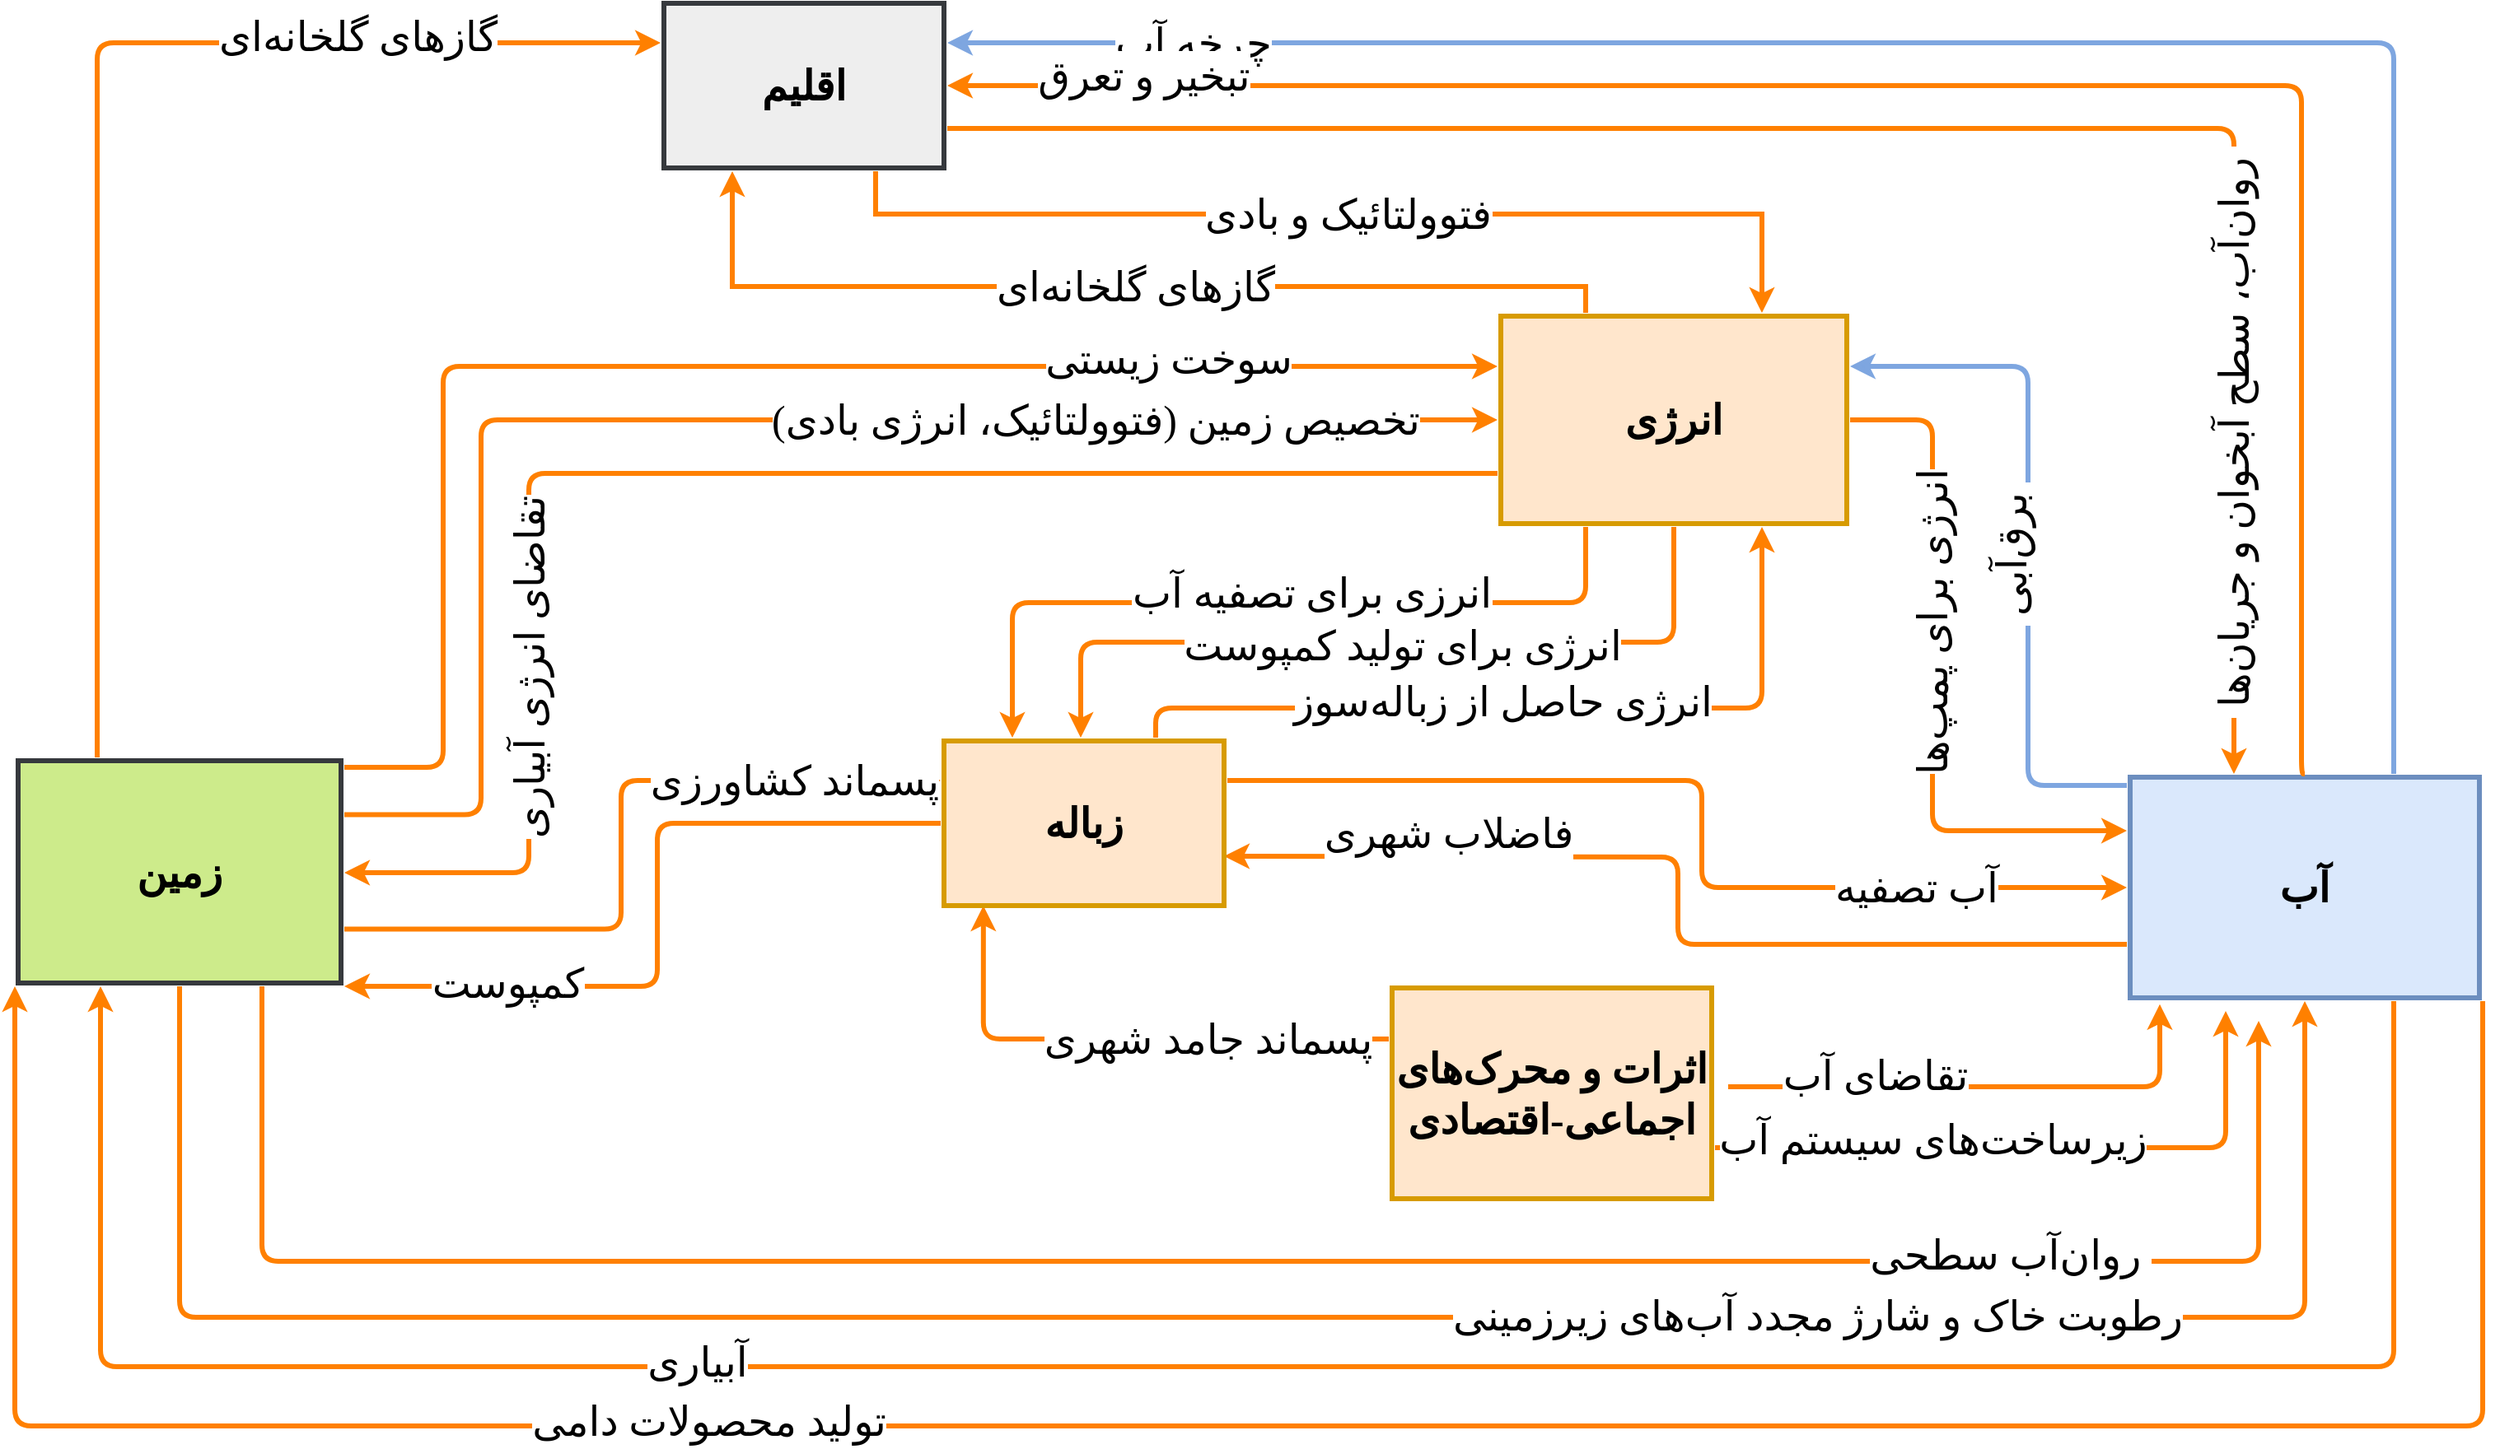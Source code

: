 <mxfile version="15.0.6" type="github">
  <diagram id="HV1YXaSZT8gSFi5pHb_S" name="Page-1">
    <mxGraphModel dx="1736" dy="964" grid="0" gridSize="10" guides="1" tooltips="1" connect="1" arrows="1" fold="1" page="1" pageScale="1" pageWidth="1600" pageHeight="900" math="0" shadow="0">
      <root>
        <mxCell id="0" />
        <mxCell id="1" parent="0" />
        <mxCell id="U-HPWR_DPuELKlg10GO_-75" value="&lt;font style=&quot;font-size: 25px;&quot; face=&quot;b nazanin&quot;&gt;گازهای گلخانه‌ای&lt;/font&gt;" style="edgeStyle=orthogonalEdgeStyle;rounded=0;jumpStyle=none;orthogonalLoop=1;jettySize=auto;html=1;exitX=0.25;exitY=0;exitDx=0;exitDy=0;entryX=0.25;entryY=1;entryDx=0;entryDy=0;strokeColor=#FF8000;strokeWidth=3;verticalAlign=middle;horizontal=1;fontSize=25;" edge="1" parent="1" source="U-HPWR_DPuELKlg10GO_-1" target="U-HPWR_DPuELKlg10GO_-3">
          <mxGeometry x="-0.041" relative="1" as="geometry">
            <Array as="points">
              <mxPoint x="1022" y="182" />
              <mxPoint x="504" y="182" />
            </Array>
            <mxPoint as="offset" />
          </mxGeometry>
        </mxCell>
        <mxCell id="U-HPWR_DPuELKlg10GO_-87" value="&lt;font style=&quot;font-size: 25px;&quot; face=&quot;b nazanin&quot;&gt;انرزی برای تصفیه آب&lt;/font&gt;" style="edgeStyle=orthogonalEdgeStyle;rounded=1;jumpStyle=none;orthogonalLoop=1;jettySize=auto;html=1;exitX=0.25;exitY=1;exitDx=0;exitDy=0;entryX=0.25;entryY=0;entryDx=0;entryDy=0;strokeColor=#FF8000;strokeWidth=3;verticalAlign=middle;fontSize=25;" edge="1" parent="1" source="U-HPWR_DPuELKlg10GO_-1" target="U-HPWR_DPuELKlg10GO_-77">
          <mxGeometry x="-0.108" y="-6" relative="1" as="geometry">
            <Array as="points">
              <mxPoint x="1022" y="374" />
              <mxPoint x="674" y="374" />
            </Array>
            <mxPoint as="offset" />
          </mxGeometry>
        </mxCell>
        <mxCell id="U-HPWR_DPuELKlg10GO_-88" style="edgeStyle=orthogonalEdgeStyle;rounded=1;jumpStyle=none;orthogonalLoop=1;jettySize=auto;html=1;exitX=0.5;exitY=1;exitDx=0;exitDy=0;strokeColor=#FF8000;strokeWidth=3;verticalAlign=middle;fontSize=25;" edge="1" parent="1" source="U-HPWR_DPuELKlg10GO_-1" target="U-HPWR_DPuELKlg10GO_-77">
          <mxGeometry relative="1" as="geometry">
            <Array as="points">
              <mxPoint x="1075" y="398" />
              <mxPoint x="715" y="398" />
            </Array>
          </mxGeometry>
        </mxCell>
        <mxCell id="U-HPWR_DPuELKlg10GO_-91" value="&lt;font style=&quot;font-size: 25px;&quot;&gt;انرژی برای تولید کمپوست&lt;/font&gt;" style="edgeLabel;html=1;align=center;verticalAlign=middle;resizable=0;points=[];fontSize=25;fontFamily=b nazanin;" vertex="1" connectable="0" parent="U-HPWR_DPuELKlg10GO_-88">
          <mxGeometry x="-0.211" relative="1" as="geometry">
            <mxPoint x="-43" y="2" as="offset" />
          </mxGeometry>
        </mxCell>
        <mxCell id="U-HPWR_DPuELKlg10GO_-1" value="&lt;font style=&quot;font-size: 25px;&quot; face=&quot;b nazanin&quot;&gt;&lt;b style=&quot;font-size: 25px;&quot;&gt;انرژی&lt;/b&gt;&lt;/font&gt;" style="rounded=0;whiteSpace=wrap;html=1;strokeWidth=3;perimeterSpacing=2;shadow=0;glass=0;fillColor=#ffe6cc;strokeColor=#d79b00;fontSize=25;" vertex="1" parent="1">
          <mxGeometry x="970" y="200" width="210" height="126" as="geometry" />
        </mxCell>
        <mxCell id="U-HPWR_DPuELKlg10GO_-76" value="&lt;font style=&quot;font-size: 25px;&quot; face=&quot;b nazanin&quot;&gt;فتوولتائیک و بادی&lt;/font&gt;" style="edgeStyle=orthogonalEdgeStyle;rounded=0;jumpStyle=none;orthogonalLoop=1;jettySize=auto;html=1;exitX=0.75;exitY=1;exitDx=0;exitDy=0;entryX=0.75;entryY=0;entryDx=0;entryDy=0;strokeColor=#FF8000;strokeWidth=3;verticalAlign=middle;horizontal=1;fontSize=25;" edge="1" parent="1" source="U-HPWR_DPuELKlg10GO_-3" target="U-HPWR_DPuELKlg10GO_-1">
          <mxGeometry relative="1" as="geometry">
            <Array as="points">
              <mxPoint x="591" y="138" />
              <mxPoint x="1129" y="138" />
            </Array>
          </mxGeometry>
        </mxCell>
        <mxCell id="U-HPWR_DPuELKlg10GO_-3" value="&lt;font style=&quot;font-size: 25px;&quot; face=&quot;b nazanin&quot;&gt;&lt;b style=&quot;font-size: 25px;&quot;&gt;اقلیم&lt;/b&gt;&lt;/font&gt;" style="rounded=0;whiteSpace=wrap;html=1;strokeWidth=3;perimeterSpacing=2;shadow=0;glass=0;fillColor=#eeeeee;strokeColor=#36393d;fontSize=25;" vertex="1" parent="1">
          <mxGeometry x="462" y="10" width="170" height="100" as="geometry" />
        </mxCell>
        <mxCell id="U-HPWR_DPuELKlg10GO_-69" style="edgeStyle=orthogonalEdgeStyle;rounded=1;jumpStyle=none;orthogonalLoop=1;jettySize=auto;html=1;exitX=0.25;exitY=0;exitDx=0;exitDy=0;entryX=0;entryY=0.25;entryDx=0;entryDy=0;strokeColor=#FF8000;strokeWidth=3;verticalAlign=middle;fontSize=25;" edge="1" parent="1" source="U-HPWR_DPuELKlg10GO_-4" target="U-HPWR_DPuELKlg10GO_-3">
          <mxGeometry relative="1" as="geometry">
            <Array as="points">
              <mxPoint x="118" y="34" />
            </Array>
          </mxGeometry>
        </mxCell>
        <mxCell id="U-HPWR_DPuELKlg10GO_-70" value="&lt;font style=&quot;font-size: 25px;&quot; face=&quot;b nazanin&quot;&gt;گازهای گلخانه‌ای&lt;/font&gt;" style="edgeLabel;html=1;align=center;verticalAlign=middle;resizable=0;points=[];fontSize=25;" vertex="1" connectable="0" parent="U-HPWR_DPuELKlg10GO_-69">
          <mxGeometry x="0.143" y="4" relative="1" as="geometry">
            <mxPoint x="148" as="offset" />
          </mxGeometry>
        </mxCell>
        <mxCell id="U-HPWR_DPuELKlg10GO_-78" value="&lt;font style=&quot;font-size: 25px;&quot; face=&quot;b nazanin&quot;&gt;پسماند کشاورزی&lt;/font&gt;" style="edgeStyle=orthogonalEdgeStyle;rounded=1;jumpStyle=none;orthogonalLoop=1;jettySize=auto;html=1;strokeColor=#FF8000;strokeWidth=3;verticalAlign=middle;entryX=0;entryY=0.25;entryDx=0;entryDy=0;exitX=1;exitY=0.75;exitDx=0;exitDy=0;fontSize=25;" edge="1" parent="1" source="U-HPWR_DPuELKlg10GO_-4" target="U-HPWR_DPuELKlg10GO_-77">
          <mxGeometry x="0.605" relative="1" as="geometry">
            <mxPoint x="332" y="670" as="sourcePoint" />
            <Array as="points">
              <mxPoint x="436" y="572" />
              <mxPoint x="436" y="482" />
            </Array>
            <mxPoint as="offset" />
          </mxGeometry>
        </mxCell>
        <mxCell id="U-HPWR_DPuELKlg10GO_-4" value="&lt;font face=&quot;b nazanin&quot; style=&quot;font-size: 25px;&quot;&gt;&lt;span style=&quot;font-size: 25px;&quot;&gt;&lt;b style=&quot;font-size: 25px;&quot;&gt;زمین&lt;/b&gt;&lt;/span&gt;&lt;/font&gt;" style="rounded=0;whiteSpace=wrap;html=1;strokeWidth=3;perimeterSpacing=2;shadow=0;glass=0;fillColor=#cdeb8b;strokeColor=#36393d;fontSize=25;" vertex="1" parent="1">
          <mxGeometry x="70" y="470" width="196" height="135" as="geometry" />
        </mxCell>
        <mxCell id="U-HPWR_DPuELKlg10GO_-5" value="&lt;font face=&quot;b nazanin&quot; style=&quot;font-size: 25px;&quot;&gt;&lt;span style=&quot;font-size: 25px;&quot;&gt;&lt;b style=&quot;font-size: 25px;&quot;&gt;آب&lt;/b&gt;&lt;/span&gt;&lt;/font&gt;" style="rounded=0;whiteSpace=wrap;html=1;strokeWidth=3;perimeterSpacing=2;shadow=0;glass=0;fillColor=#dae8fc;strokeColor=#6c8ebf;fontSize=25;rotation=0;" vertex="1" parent="1">
          <mxGeometry x="1352" y="480" width="212" height="134" as="geometry" />
        </mxCell>
        <mxCell id="U-HPWR_DPuELKlg10GO_-26" value="&lt;font style=&quot;font-size: 25px;&quot; face=&quot;b nazanin&quot;&gt;انرژی برای پمپ‌ها&lt;/font&gt;" style="edgeStyle=elbowEdgeStyle;elbow=horizontal;endArrow=classic;html=1;strokeWidth=3;fillColor=#ffcc99;strokeColor=#FF8000;exitX=1;exitY=0.5;exitDx=0;exitDy=0;horizontal=0;fontSize=25;entryX=0;entryY=0.25;entryDx=0;entryDy=0;" edge="1" parent="1" source="U-HPWR_DPuELKlg10GO_-1" target="U-HPWR_DPuELKlg10GO_-5">
          <mxGeometry x="-0.176" width="50" height="50" relative="1" as="geometry">
            <mxPoint x="888" y="380" as="sourcePoint" />
            <mxPoint x="1292" y="510" as="targetPoint" />
            <Array as="points">
              <mxPoint x="1232" y="368" />
              <mxPoint x="1134" y="414" />
              <mxPoint x="1085" y="490" />
            </Array>
            <mxPoint y="1" as="offset" />
          </mxGeometry>
        </mxCell>
        <mxCell id="U-HPWR_DPuELKlg10GO_-31" value="&lt;font style=&quot;font-size: 25px;&quot; face=&quot;b nazanin&quot;&gt;آب تصفیه&lt;/font&gt;" style="edgeStyle=elbowEdgeStyle;elbow=horizontal;endArrow=classic;html=1;strokeWidth=3;fillColor=#ffcc99;strokeColor=#FF8000;exitX=1;exitY=0.25;exitDx=0;exitDy=0;fontSize=25;entryX=0;entryY=0.5;entryDx=0;entryDy=0;" edge="1" parent="1" source="U-HPWR_DPuELKlg10GO_-77" target="U-HPWR_DPuELKlg10GO_-5">
          <mxGeometry x="0.579" width="50" height="50" relative="1" as="geometry">
            <mxPoint x="796" y="456" as="sourcePoint" />
            <mxPoint x="1345" y="544" as="targetPoint" />
            <Array as="points">
              <mxPoint x="1092" y="522" />
              <mxPoint x="1068" y="502" />
            </Array>
            <mxPoint as="offset" />
          </mxGeometry>
        </mxCell>
        <mxCell id="U-HPWR_DPuELKlg10GO_-32" value="&lt;font face=&quot;b nazanin&quot; style=&quot;font-size: 25px;&quot;&gt;&lt;span style=&quot;font-size: 25px;&quot;&gt;&amp;nbsp;برق‌آبی&amp;nbsp;&lt;/span&gt;&lt;/font&gt;" style="edgeStyle=elbowEdgeStyle;elbow=horizontal;endArrow=classic;html=1;strokeWidth=3;fillColor=#ffcc99;entryX=1;entryY=0.25;entryDx=0;entryDy=0;strokeColor=#7EA6E0;horizontal=0;fontSize=25;" edge="1" parent="1" target="U-HPWR_DPuELKlg10GO_-1">
          <mxGeometry x="-0.058" y="10" width="50" height="50" relative="1" as="geometry">
            <mxPoint x="1350" y="485" as="sourcePoint" />
            <mxPoint x="1360" y="530" as="targetPoint" />
            <Array as="points">
              <mxPoint x="1290" y="263" />
              <mxPoint x="1270" y="414" />
              <mxPoint x="1316" y="326" />
              <mxPoint x="1296" y="302" />
              <mxPoint x="1276" y="368" />
              <mxPoint x="1166" y="388" />
              <mxPoint x="1100" y="505" />
            </Array>
            <mxPoint y="-1" as="offset" />
          </mxGeometry>
        </mxCell>
        <mxCell id="U-HPWR_DPuELKlg10GO_-34" value="&lt;font style=&quot;font-size: 25px;&quot; face=&quot;b nazanin&quot;&gt;چرخه آب&lt;/font&gt;" style="edgeStyle=elbowEdgeStyle;elbow=horizontal;endArrow=classic;html=1;strokeColor=#7EA6E0;strokeWidth=3;exitX=0.75;exitY=0;exitDx=0;exitDy=0;entryX=1;entryY=0.25;entryDx=0;entryDy=0;fontSize=25;" edge="1" parent="1" source="U-HPWR_DPuELKlg10GO_-5" target="U-HPWR_DPuELKlg10GO_-3">
          <mxGeometry x="0.773" width="50" height="50" relative="1" as="geometry">
            <mxPoint x="1386" y="287" as="sourcePoint" />
            <mxPoint x="1436" y="237" as="targetPoint" />
            <Array as="points">
              <mxPoint x="1512" y="308" />
              <mxPoint x="1482" y="169" />
            </Array>
            <mxPoint x="-1" as="offset" />
          </mxGeometry>
        </mxCell>
        <mxCell id="U-HPWR_DPuELKlg10GO_-35" value="&lt;font face=&quot;b nazanin&quot; style=&quot;font-size: 25px;&quot;&gt;&lt;span style=&quot;font-size: 25px; line-height: 120%;&quot;&gt;تبخیر و تعرق&lt;br style=&quot;font-size: 25px;&quot;&gt;&lt;/span&gt;&lt;/font&gt;" style="edgeStyle=elbowEdgeStyle;elbow=horizontal;endArrow=classic;html=1;strokeWidth=3;align=center;jumpStyle=none;textDirection=rtl;labelPosition=center;verticalLabelPosition=middle;verticalAlign=middle;horizontal=1;strokeColor=#FF8000;fontSize=25;exitX=0.5;exitY=0;exitDx=0;exitDy=0;" edge="1" parent="1" source="U-HPWR_DPuELKlg10GO_-5" target="U-HPWR_DPuELKlg10GO_-3">
          <mxGeometry x="0.808" y="-6" width="50" height="50" relative="1" as="geometry">
            <mxPoint x="1580" y="344" as="sourcePoint" />
            <mxPoint x="1361" y="459" as="targetPoint" />
            <Array as="points">
              <mxPoint x="1456" y="229" />
              <mxPoint x="1453" y="275" />
            </Array>
            <mxPoint as="offset" />
          </mxGeometry>
        </mxCell>
        <mxCell id="U-HPWR_DPuELKlg10GO_-37" value="&lt;font face=&quot;b nazanin&quot; style=&quot;font-size: 25px;&quot;&gt;&lt;span style=&quot;font-size: 25px; line-height: 120%;&quot;&gt;&amp;nbsp;روان‌آب، سطح آبخوان و جریان‌ها&amp;nbsp;&lt;br style=&quot;font-size: 25px;&quot;&gt;&lt;/span&gt;&lt;/font&gt;" style="edgeStyle=elbowEdgeStyle;elbow=horizontal;endArrow=classic;html=1;strokeWidth=3;exitX=1;exitY=0.75;exitDx=0;exitDy=0;align=center;jumpStyle=none;textDirection=rtl;labelPosition=center;verticalLabelPosition=middle;verticalAlign=middle;horizontal=0;strokeColor=#FF8000;fontSize=25;" edge="1" parent="1" source="U-HPWR_DPuELKlg10GO_-3">
          <mxGeometry x="0.649" width="50" height="50" relative="1" as="geometry">
            <mxPoint x="710.0" y="155" as="sourcePoint" />
            <mxPoint x="1415" y="478" as="targetPoint" />
            <Array as="points">
              <mxPoint x="1415" y="290" />
              <mxPoint x="1275" y="358" />
            </Array>
            <mxPoint y="-1" as="offset" />
          </mxGeometry>
        </mxCell>
        <mxCell id="U-HPWR_DPuELKlg10GO_-38" value="&lt;font style=&quot;font-size: 25px;&quot; face=&quot;b nazanin&quot;&gt;سوخت زیستی&lt;/font&gt;" style="edgeStyle=elbowEdgeStyle;elbow=horizontal;endArrow=classic;html=1;strokeWidth=3;fillColor=#ffcc99;strokeColor=#FF8000;entryX=0;entryY=0.25;entryDx=0;entryDy=0;fontSize=25;" edge="1" parent="1" target="U-HPWR_DPuELKlg10GO_-1">
          <mxGeometry x="0.577" y="5" width="50" height="50" relative="1" as="geometry">
            <mxPoint x="268" y="474" as="sourcePoint" />
            <mxPoint x="805" y="677.5" as="targetPoint" />
            <Array as="points">
              <mxPoint x="328" y="467" />
            </Array>
            <mxPoint x="-1" as="offset" />
          </mxGeometry>
        </mxCell>
        <mxCell id="U-HPWR_DPuELKlg10GO_-40" value="&lt;font style=&quot;font-size: 25px;&quot; face=&quot;b nazanin&quot;&gt;تقاضای انرژی آبیاری&lt;/font&gt;" style="edgeStyle=elbowEdgeStyle;elbow=horizontal;endArrow=classic;html=1;strokeWidth=3;fillColor=#ffcc99;strokeColor=#FF8000;exitX=0;exitY=0.75;exitDx=0;exitDy=0;textDirection=rtl;horizontal=0;fontSize=25;" edge="1" parent="1" source="U-HPWR_DPuELKlg10GO_-1">
          <mxGeometry x="0.496" width="50" height="50" relative="1" as="geometry">
            <mxPoint x="712" y="445" as="sourcePoint" />
            <mxPoint x="268" y="538" as="targetPoint" />
            <Array as="points">
              <mxPoint x="380" y="410" />
              <mxPoint x="512" y="472" />
              <mxPoint x="486" y="486" />
              <mxPoint x="532" y="488" />
              <mxPoint x="465" y="534" />
              <mxPoint x="516" y="517" />
            </Array>
            <mxPoint y="1" as="offset" />
          </mxGeometry>
        </mxCell>
        <mxCell id="U-HPWR_DPuELKlg10GO_-42" value="&lt;font style=&quot;font-size: 25px;&quot; face=&quot;b nazanin&quot;&gt;تخصیص زمین (فتوولتائیک، انرژی بادی)&lt;/font&gt;" style="edgeStyle=elbowEdgeStyle;elbow=horizontal;endArrow=classic;html=1;strokeWidth=3;fillColor=#ffcc99;strokeColor=#FF8000;align=left;textDirection=rtl;entryX=0;entryY=0.5;entryDx=0;entryDy=0;exitX=1;exitY=0.25;exitDx=0;exitDy=0;fontSize=25;" edge="1" parent="1" source="U-HPWR_DPuELKlg10GO_-4" target="U-HPWR_DPuELKlg10GO_-1">
          <mxGeometry x="0.893" width="50" height="50" relative="1" as="geometry">
            <mxPoint x="262" y="520" as="sourcePoint" />
            <mxPoint x="708" y="375" as="targetPoint" />
            <Array as="points">
              <mxPoint x="351" y="490" />
            </Array>
            <mxPoint as="offset" />
          </mxGeometry>
        </mxCell>
        <mxCell id="U-HPWR_DPuELKlg10GO_-83" value="&lt;font style=&quot;font-size: 25px;&quot; face=&quot;b nazanin&quot;&gt;پسماند جامد شهری&lt;/font&gt;" style="edgeStyle=orthogonalEdgeStyle;rounded=1;jumpStyle=none;orthogonalLoop=1;jettySize=auto;html=1;exitX=0;exitY=0.25;exitDx=0;exitDy=0;entryX=0.149;entryY=0.981;entryDx=0;entryDy=0;entryPerimeter=0;strokeColor=#FF8000;strokeWidth=3;verticalAlign=middle;horizontal=1;fontSize=25;" edge="1" parent="1" source="U-HPWR_DPuELKlg10GO_-45" target="U-HPWR_DPuELKlg10GO_-77">
          <mxGeometry x="-0.324" relative="1" as="geometry">
            <Array as="points">
              <mxPoint x="656" y="639" />
            </Array>
            <mxPoint as="offset" />
          </mxGeometry>
        </mxCell>
        <mxCell id="U-HPWR_DPuELKlg10GO_-84" style="edgeStyle=orthogonalEdgeStyle;rounded=1;jumpStyle=none;orthogonalLoop=1;jettySize=auto;html=1;exitX=0;exitY=0.75;exitDx=0;exitDy=0;strokeColor=#FF8000;strokeWidth=3;verticalAlign=middle;fontSize=25;" edge="1" parent="1" source="U-HPWR_DPuELKlg10GO_-5">
          <mxGeometry relative="1" as="geometry">
            <mxPoint x="802" y="528" as="targetPoint" />
          </mxGeometry>
        </mxCell>
        <mxCell id="U-HPWR_DPuELKlg10GO_-86" value="&lt;font style=&quot;font-size: 25px;&quot; face=&quot;b nazanin&quot;&gt;فاضلاب شهری&lt;/font&gt;" style="edgeLabel;html=1;align=center;verticalAlign=middle;resizable=0;points=[];fontSize=25;" vertex="1" connectable="0" parent="U-HPWR_DPuELKlg10GO_-84">
          <mxGeometry x="-0.115" y="8" relative="1" as="geometry">
            <mxPoint x="-146" y="-76" as="offset" />
          </mxGeometry>
        </mxCell>
        <mxCell id="U-HPWR_DPuELKlg10GO_-45" value="&lt;font face=&quot;b nazanin&quot; style=&quot;font-size: 25px;&quot;&gt;&lt;b style=&quot;font-size: 25px;&quot;&gt;اثرات و محرک‌های اجماعی-اقتصادی&lt;/b&gt;&lt;/font&gt;" style="rounded=0;whiteSpace=wrap;html=1;strokeWidth=3;perimeterSpacing=2;shadow=0;glass=0;fillColor=#ffe6cc;strokeColor=#d79b00;textDirection=rtl;spacingLeft=0;fontSize=25;" vertex="1" parent="1">
          <mxGeometry x="904" y="608" width="194" height="128" as="geometry" />
        </mxCell>
        <mxCell id="U-HPWR_DPuELKlg10GO_-47" value="&lt;font style=&quot;font-size: 25px;&quot; face=&quot;b nazanin&quot;&gt;تقاضای آب&lt;/font&gt;" style="edgeStyle=elbowEdgeStyle;elbow=horizontal;endArrow=classic;html=1;strokeWidth=3;fillColor=#ffcc99;strokeColor=#FF8000;textDirection=rtl;spacingLeft=2;spacingRight=2;verticalAlign=middle;entryX=0.093;entryY=1.014;entryDx=0;entryDy=0;entryPerimeter=0;fontSize=25;" edge="1" parent="1" target="U-HPWR_DPuELKlg10GO_-5">
          <mxGeometry x="-0.43" y="7" width="50" height="50" relative="1" as="geometry">
            <mxPoint x="1108" y="668" as="sourcePoint" />
            <mxPoint x="1379" y="626" as="targetPoint" />
            <Array as="points">
              <mxPoint x="1370" y="668" />
              <mxPoint x="1379" y="696" />
              <mxPoint x="1393" y="636" />
              <mxPoint x="778.66" y="801" />
            </Array>
            <mxPoint as="offset" />
          </mxGeometry>
        </mxCell>
        <mxCell id="U-HPWR_DPuELKlg10GO_-48" value="&lt;font style=&quot;font-size: 25px;&quot; face=&quot;b nazanin&quot;&gt;زیرساخت‌های سیستم آب&lt;/font&gt;" style="edgeStyle=elbowEdgeStyle;elbow=horizontal;endArrow=classic;html=1;strokeWidth=3;fillColor=#ffcc99;strokeColor=#FF8000;textDirection=rtl;exitX=1;exitY=0.75;exitDx=0;exitDy=0;spacingLeft=2;spacingRight=2;fontSize=25;" edge="1" parent="1" source="U-HPWR_DPuELKlg10GO_-45">
          <mxGeometry x="-0.332" y="5" width="50" height="50" relative="1" as="geometry">
            <mxPoint x="896.0" y="683.66" as="sourcePoint" />
            <mxPoint x="1410" y="622" as="targetPoint" />
            <Array as="points">
              <mxPoint x="1410" y="656" />
              <mxPoint x="778.66" y="821.66" />
            </Array>
            <mxPoint as="offset" />
          </mxGeometry>
        </mxCell>
        <mxCell id="U-HPWR_DPuELKlg10GO_-52" value="" style="edgeStyle=elbowEdgeStyle;elbow=vertical;endArrow=classic;html=1;strokeColor=#FF8000;strokeWidth=3;verticalAlign=middle;exitX=0.75;exitY=1;exitDx=0;exitDy=0;fontSize=25;" edge="1" parent="1" source="U-HPWR_DPuELKlg10GO_-4">
          <mxGeometry width="50" height="50" relative="1" as="geometry">
            <mxPoint x="240" y="592" as="sourcePoint" />
            <mxPoint x="1430" y="628" as="targetPoint" />
            <Array as="points">
              <mxPoint x="844" y="774" />
            </Array>
          </mxGeometry>
        </mxCell>
        <mxCell id="U-HPWR_DPuELKlg10GO_-53" value="&lt;font style=&quot;font-size: 25px;&quot; face=&quot;b nazanin&quot;&gt;روان‌آب سطحی&amp;nbsp;&lt;/font&gt;" style="edgeLabel;html=1;align=center;verticalAlign=middle;resizable=0;points=[];fontSize=25;" vertex="1" connectable="0" parent="U-HPWR_DPuELKlg10GO_-52">
          <mxGeometry x="0.636" y="-5" relative="1" as="geometry">
            <mxPoint x="-20" y="-9" as="offset" />
          </mxGeometry>
        </mxCell>
        <mxCell id="U-HPWR_DPuELKlg10GO_-54" value="" style="edgeStyle=elbowEdgeStyle;elbow=vertical;endArrow=classic;html=1;strokeColor=#FF8000;strokeWidth=3;verticalAlign=middle;exitX=0.5;exitY=1;exitDx=0;exitDy=0;fontSize=25;entryX=0.5;entryY=1;entryDx=0;entryDy=0;" edge="1" parent="1" source="U-HPWR_DPuELKlg10GO_-4" target="U-HPWR_DPuELKlg10GO_-5">
          <mxGeometry width="50" height="50" relative="1" as="geometry">
            <mxPoint x="221" y="660" as="sourcePoint" />
            <mxPoint x="1456" y="622" as="targetPoint" />
            <Array as="points">
              <mxPoint x="832" y="808" />
            </Array>
          </mxGeometry>
        </mxCell>
        <mxCell id="U-HPWR_DPuELKlg10GO_-55" value="&lt;font style=&quot;font-size: 25px;&quot; face=&quot;b nazanin&quot;&gt;رطوبت خاک و شارژ مجدد آب‌های زیرزمینی&lt;/font&gt;" style="edgeLabel;html=1;align=center;verticalAlign=middle;resizable=0;points=[];fontSize=25;" vertex="1" connectable="0" parent="U-HPWR_DPuELKlg10GO_-54">
          <mxGeometry x="0.636" y="-5" relative="1" as="geometry">
            <mxPoint x="-182" y="-6" as="offset" />
          </mxGeometry>
        </mxCell>
        <mxCell id="U-HPWR_DPuELKlg10GO_-56" value="" style="edgeStyle=elbowEdgeStyle;elbow=vertical;endArrow=classic;html=1;strokeColor=#FF8000;strokeWidth=3;verticalAlign=middle;exitX=0.75;exitY=1;exitDx=0;exitDy=0;fontSize=25;" edge="1" parent="1" source="U-HPWR_DPuELKlg10GO_-5">
          <mxGeometry width="50" height="50" relative="1" as="geometry">
            <mxPoint x="1480" y="645" as="sourcePoint" />
            <mxPoint x="120" y="607" as="targetPoint" />
            <Array as="points">
              <mxPoint x="832" y="838" />
            </Array>
          </mxGeometry>
        </mxCell>
        <mxCell id="U-HPWR_DPuELKlg10GO_-57" value="&lt;font style=&quot;font-size: 25px;&quot; face=&quot;b nazanin&quot;&gt;آبیاری&lt;/font&gt;" style="edgeLabel;html=1;align=center;verticalAlign=middle;resizable=0;points=[];fontSize=25;" vertex="1" connectable="0" parent="U-HPWR_DPuELKlg10GO_-56">
          <mxGeometry x="0.636" y="-5" relative="1" as="geometry">
            <mxPoint x="257" y="2" as="offset" />
          </mxGeometry>
        </mxCell>
        <mxCell id="U-HPWR_DPuELKlg10GO_-62" value="" style="edgeStyle=elbowEdgeStyle;elbow=vertical;endArrow=classic;html=1;strokeColor=#FF8000;strokeWidth=3;verticalAlign=middle;entryX=0;entryY=1;entryDx=0;entryDy=0;fontSize=25;exitX=1;exitY=1;exitDx=0;exitDy=0;" edge="1" parent="1" source="U-HPWR_DPuELKlg10GO_-5" target="U-HPWR_DPuELKlg10GO_-4">
          <mxGeometry width="50" height="50" relative="1" as="geometry">
            <mxPoint x="1560" y="676" as="sourcePoint" />
            <mxPoint x="82" y="607" as="targetPoint" />
            <Array as="points">
              <mxPoint x="816" y="874" />
            </Array>
          </mxGeometry>
        </mxCell>
        <mxCell id="U-HPWR_DPuELKlg10GO_-63" value="&lt;font style=&quot;font-size: 25px;&quot; face=&quot;b nazanin&quot;&gt;تولید محصولات دامی&lt;/font&gt;" style="edgeLabel;html=1;align=center;verticalAlign=middle;resizable=0;points=[];fontSize=25;" vertex="1" connectable="0" parent="U-HPWR_DPuELKlg10GO_-62">
          <mxGeometry x="0.636" y="-5" relative="1" as="geometry">
            <mxPoint x="320" y="2" as="offset" />
          </mxGeometry>
        </mxCell>
        <mxCell id="U-HPWR_DPuELKlg10GO_-81" style="edgeStyle=orthogonalEdgeStyle;jumpStyle=none;orthogonalLoop=1;jettySize=auto;html=1;exitX=0;exitY=0.5;exitDx=0;exitDy=0;entryX=1;entryY=1;entryDx=0;entryDy=0;strokeColor=#FF8000;strokeWidth=3;verticalAlign=middle;rounded=1;fontSize=25;" edge="1" parent="1" source="U-HPWR_DPuELKlg10GO_-77" target="U-HPWR_DPuELKlg10GO_-4">
          <mxGeometry relative="1" as="geometry">
            <Array as="points">
              <mxPoint x="458" y="508" />
              <mxPoint x="458" y="607" />
            </Array>
          </mxGeometry>
        </mxCell>
        <mxCell id="U-HPWR_DPuELKlg10GO_-82" value="&lt;font style=&quot;font-size: 25px;&quot; face=&quot;b nazanin&quot;&gt;کمپوست&lt;/font&gt;" style="edgeLabel;html=1;align=center;verticalAlign=middle;resizable=0;points=[];fontSize=25;" vertex="1" connectable="0" parent="U-HPWR_DPuELKlg10GO_-81">
          <mxGeometry x="0.445" y="5" relative="1" as="geometry">
            <mxPoint x="-29" y="-7" as="offset" />
          </mxGeometry>
        </mxCell>
        <mxCell id="U-HPWR_DPuELKlg10GO_-95" style="edgeStyle=orthogonalEdgeStyle;rounded=1;jumpStyle=none;orthogonalLoop=1;jettySize=auto;html=1;exitX=0.75;exitY=0;exitDx=0;exitDy=0;entryX=0.75;entryY=1;entryDx=0;entryDy=0;fontFamily=b nazanin;fontSize=25;strokeColor=#FF8000;strokeWidth=3;verticalAlign=middle;" edge="1" parent="1" source="U-HPWR_DPuELKlg10GO_-77" target="U-HPWR_DPuELKlg10GO_-1">
          <mxGeometry relative="1" as="geometry">
            <Array as="points">
              <mxPoint x="761" y="438" />
              <mxPoint x="1129" y="438" />
            </Array>
          </mxGeometry>
        </mxCell>
        <mxCell id="U-HPWR_DPuELKlg10GO_-96" value="انرژی حاصل از زباله‌سوز" style="edgeLabel;html=1;align=center;verticalAlign=middle;resizable=0;points=[];fontSize=25;fontFamily=b nazanin;" vertex="1" connectable="0" parent="U-HPWR_DPuELKlg10GO_-95">
          <mxGeometry x="0.052" y="-2" relative="1" as="geometry">
            <mxPoint x="-33" y="-6" as="offset" />
          </mxGeometry>
        </mxCell>
        <mxCell id="U-HPWR_DPuELKlg10GO_-77" value="&lt;font style=&quot;font-size: 25px;&quot; face=&quot;b nazanin&quot;&gt;&lt;b style=&quot;font-size: 25px;&quot;&gt;زباله&lt;/b&gt;&lt;/font&gt;" style="rounded=0;whiteSpace=wrap;html=1;strokeWidth=3;perimeterSpacing=2;shadow=0;glass=0;fillColor=#ffe6cc;strokeColor=#d79b00;fontSize=25;" vertex="1" parent="1">
          <mxGeometry x="632" y="458" width="170" height="100" as="geometry" />
        </mxCell>
      </root>
    </mxGraphModel>
  </diagram>
</mxfile>
